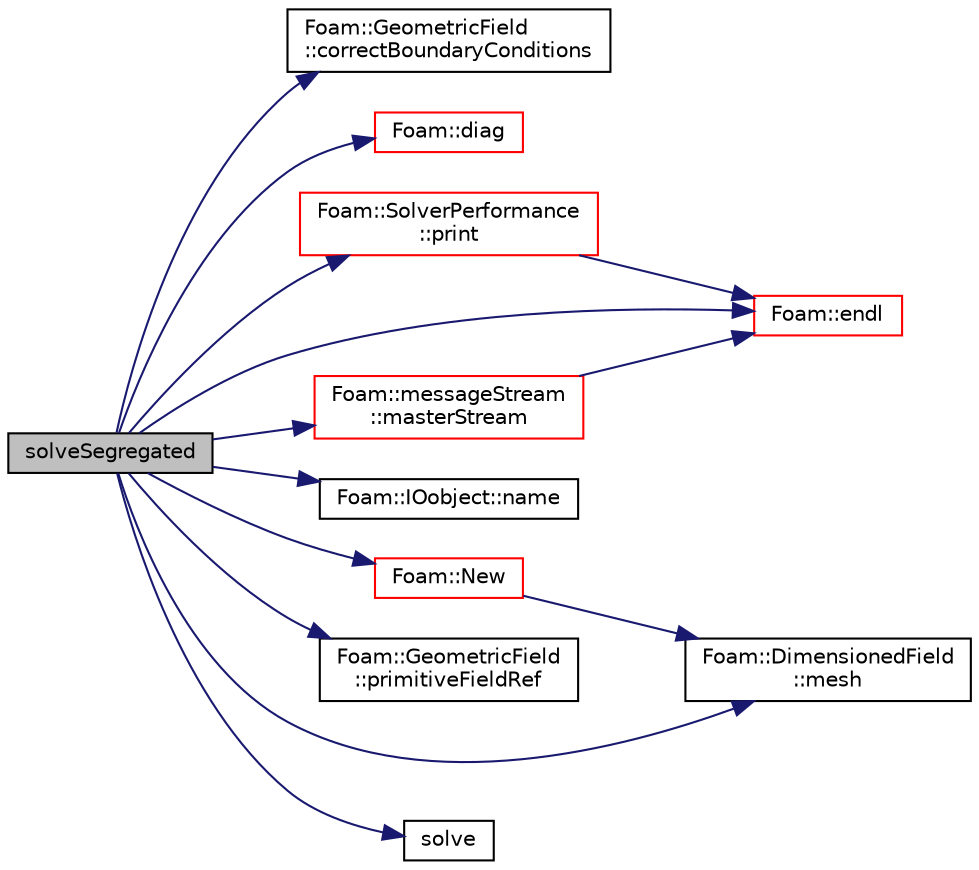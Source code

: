 digraph "solveSegregated"
{
  bgcolor="transparent";
  edge [fontname="Helvetica",fontsize="10",labelfontname="Helvetica",labelfontsize="10"];
  node [fontname="Helvetica",fontsize="10",shape=record];
  rankdir="LR";
  Node7876 [label="solveSegregated",height=0.2,width=0.4,color="black", fillcolor="grey75", style="filled", fontcolor="black"];
  Node7876 -> Node7877 [color="midnightblue",fontsize="10",style="solid",fontname="Helvetica"];
  Node7877 [label="Foam::GeometricField\l::correctBoundaryConditions",height=0.2,width=0.4,color="black",URL="$a23249.html#acaf6878ef900e593c4b20812f1b567d6",tooltip="Correct boundary field. "];
  Node7876 -> Node7878 [color="midnightblue",fontsize="10",style="solid",fontname="Helvetica"];
  Node7878 [label="Foam::diag",height=0.2,width=0.4,color="red",URL="$a21851.html#a8cdb0ba0633c91ed7041368519cd217c"];
  Node7876 -> Node7883 [color="midnightblue",fontsize="10",style="solid",fontname="Helvetica"];
  Node7883 [label="Foam::endl",height=0.2,width=0.4,color="red",URL="$a21851.html#a2db8fe02a0d3909e9351bb4275b23ce4",tooltip="Add newline and flush stream. "];
  Node7876 -> Node7885 [color="midnightblue",fontsize="10",style="solid",fontname="Helvetica"];
  Node7885 [label="Foam::messageStream\l::masterStream",height=0.2,width=0.4,color="red",URL="$a27213.html#a0edcebd1d86ac65765e16f155d17b351",tooltip="Convert to OSstream. "];
  Node7885 -> Node7883 [color="midnightblue",fontsize="10",style="solid",fontname="Helvetica"];
  Node7876 -> Node7890 [color="midnightblue",fontsize="10",style="solid",fontname="Helvetica"];
  Node7890 [label="Foam::DimensionedField\l::mesh",height=0.2,width=0.4,color="black",URL="$a27497.html#a8f1110830348a1448a14ab5e3cf47e3b",tooltip="Return mesh. "];
  Node7876 -> Node7891 [color="midnightblue",fontsize="10",style="solid",fontname="Helvetica"];
  Node7891 [label="Foam::IOobject::name",height=0.2,width=0.4,color="black",URL="$a27249.html#acc80e00a8ac919288fb55bd14cc88bf6",tooltip="Return name. "];
  Node7876 -> Node7892 [color="midnightblue",fontsize="10",style="solid",fontname="Helvetica"];
  Node7892 [label="Foam::New",height=0.2,width=0.4,color="red",URL="$a21851.html#a9d62cf14554c95e83f83f14909d9e0ec"];
  Node7892 -> Node7890 [color="midnightblue",fontsize="10",style="solid",fontname="Helvetica"];
  Node7876 -> Node8171 [color="midnightblue",fontsize="10",style="solid",fontname="Helvetica"];
  Node8171 [label="Foam::GeometricField\l::primitiveFieldRef",height=0.2,width=0.4,color="black",URL="$a23249.html#a1c19f056796aa3c294dccefee1f7d26d",tooltip="Return a reference to the internal field. "];
  Node7876 -> Node8209 [color="midnightblue",fontsize="10",style="solid",fontname="Helvetica"];
  Node8209 [label="Foam::SolverPerformance\l::print",height=0.2,width=0.4,color="red",URL="$a28125.html#a68926051a5d92c255b3604bcccded648",tooltip="Print summary of solver performance to the given stream. "];
  Node8209 -> Node7883 [color="midnightblue",fontsize="10",style="solid",fontname="Helvetica"];
  Node7876 -> Node8213 [color="midnightblue",fontsize="10",style="solid",fontname="Helvetica"];
  Node8213 [label="solve",height=0.2,width=0.4,color="black",URL="$a41549.html#a4ed43d58a6754059fa012bd273d05e33"];
}
